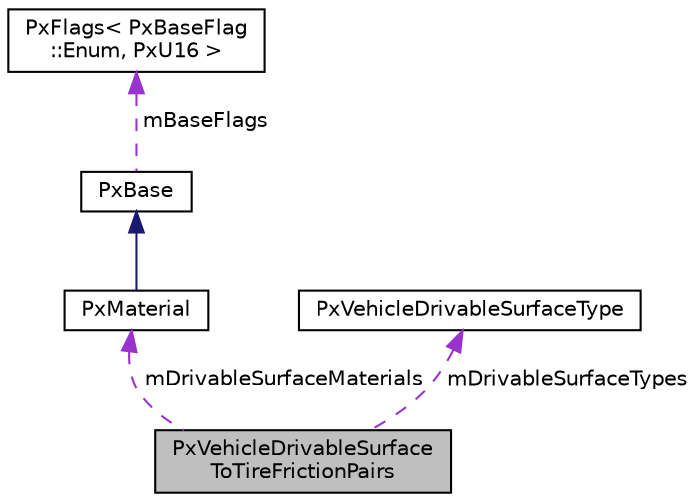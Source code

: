 digraph "PxVehicleDrivableSurfaceToTireFrictionPairs"
{
  edge [fontname="Helvetica",fontsize="10",labelfontname="Helvetica",labelfontsize="10"];
  node [fontname="Helvetica",fontsize="10",shape=record];
  Node1 [label="PxVehicleDrivableSurface\lToTireFrictionPairs",height=0.2,width=0.4,color="black", fillcolor="grey75", style="filled", fontcolor="black"];
  Node2 -> Node1 [dir="back",color="darkorchid3",fontsize="10",style="dashed",label=" mDrivableSurfaceMaterials" ,fontname="Helvetica"];
  Node2 [label="PxMaterial",height=0.2,width=0.4,color="black", fillcolor="white", style="filled",URL="$classPxMaterial.html",tooltip="Material class to represent a set of surface properties. "];
  Node3 -> Node2 [dir="back",color="midnightblue",fontsize="10",style="solid",fontname="Helvetica"];
  Node3 [label="PxBase",height=0.2,width=0.4,color="black", fillcolor="white", style="filled",URL="$classPxBase.html",tooltip="Base class for objects that can be members of a PxCollection. "];
  Node4 -> Node3 [dir="back",color="darkorchid3",fontsize="10",style="dashed",label=" mBaseFlags" ,fontname="Helvetica"];
  Node4 [label="PxFlags\< PxBaseFlag\l::Enum, PxU16 \>",height=0.2,width=0.4,color="black", fillcolor="white", style="filled",URL="$classPxFlags.html"];
  Node5 -> Node1 [dir="back",color="darkorchid3",fontsize="10",style="dashed",label=" mDrivableSurfaceTypes" ,fontname="Helvetica"];
  Node5 [label="PxVehicleDrivableSurfaceType",height=0.2,width=0.4,color="black", fillcolor="white", style="filled",URL="$structPxVehicleDrivableSurfaceType.html",tooltip="Driving surface type. Each PxMaterial is associated with a corresponding PxVehicleDrivableSurfaceType..."];
}
